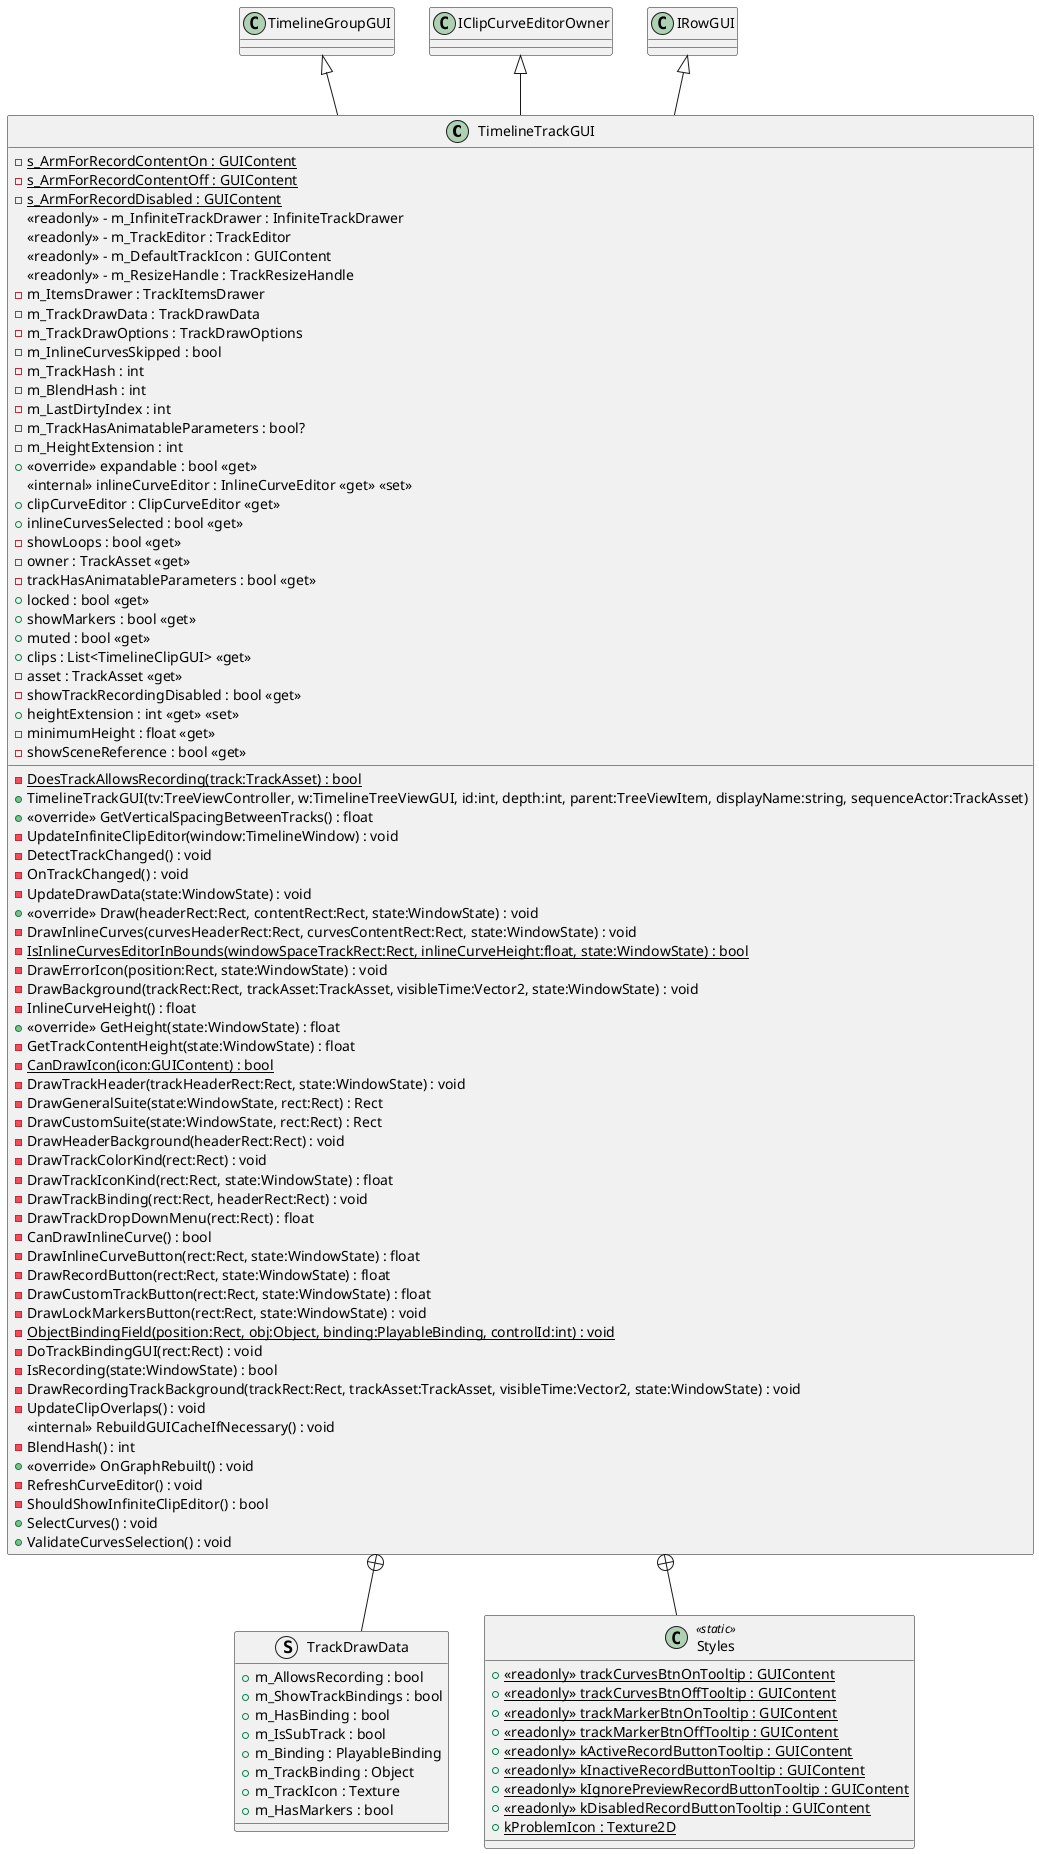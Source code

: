 @startuml
class TimelineTrackGUI {
    {static} - s_ArmForRecordContentOn : GUIContent
    {static} - s_ArmForRecordContentOff : GUIContent
    {static} - s_ArmForRecordDisabled : GUIContent
    <<readonly>> - m_InfiniteTrackDrawer : InfiniteTrackDrawer
    <<readonly>> - m_TrackEditor : TrackEditor
    <<readonly>> - m_DefaultTrackIcon : GUIContent
    <<readonly>> - m_ResizeHandle : TrackResizeHandle
    - m_ItemsDrawer : TrackItemsDrawer
    - m_TrackDrawData : TrackDrawData
    - m_TrackDrawOptions : TrackDrawOptions
    - m_InlineCurvesSkipped : bool
    - m_TrackHash : int
    - m_BlendHash : int
    - m_LastDirtyIndex : int
    - m_TrackHasAnimatableParameters : bool?
    - m_HeightExtension : int
    + <<override>> expandable : bool <<get>>
    <<internal>> inlineCurveEditor : InlineCurveEditor <<get>> <<set>>
    + clipCurveEditor : ClipCurveEditor <<get>>
    + inlineCurvesSelected : bool <<get>>
    - showLoops : bool <<get>>
    - owner : TrackAsset <<get>>
    {static} - DoesTrackAllowsRecording(track:TrackAsset) : bool
    - trackHasAnimatableParameters : bool <<get>>
    + locked : bool <<get>>
    + showMarkers : bool <<get>>
    + muted : bool <<get>>
    + clips : List<TimelineClipGUI> <<get>>
    - asset : TrackAsset <<get>>
    - showTrackRecordingDisabled : bool <<get>>
    + heightExtension : int <<get>> <<set>>
    - minimumHeight : float <<get>>
    + TimelineTrackGUI(tv:TreeViewController, w:TimelineTreeViewGUI, id:int, depth:int, parent:TreeViewItem, displayName:string, sequenceActor:TrackAsset)
    + <<override>> GetVerticalSpacingBetweenTracks() : float
    - UpdateInfiniteClipEditor(window:TimelineWindow) : void
    - DetectTrackChanged() : void
    - OnTrackChanged() : void
    - UpdateDrawData(state:WindowState) : void
    + <<override>> Draw(headerRect:Rect, contentRect:Rect, state:WindowState) : void
    - DrawInlineCurves(curvesHeaderRect:Rect, curvesContentRect:Rect, state:WindowState) : void
    {static} - IsInlineCurvesEditorInBounds(windowSpaceTrackRect:Rect, inlineCurveHeight:float, state:WindowState) : bool
    - DrawErrorIcon(position:Rect, state:WindowState) : void
    - DrawBackground(trackRect:Rect, trackAsset:TrackAsset, visibleTime:Vector2, state:WindowState) : void
    - InlineCurveHeight() : float
    + <<override>> GetHeight(state:WindowState) : float
    - GetTrackContentHeight(state:WindowState) : float
    {static} - CanDrawIcon(icon:GUIContent) : bool
    - showSceneReference : bool <<get>>
    - DrawTrackHeader(trackHeaderRect:Rect, state:WindowState) : void
    - DrawGeneralSuite(state:WindowState, rect:Rect) : Rect
    - DrawCustomSuite(state:WindowState, rect:Rect) : Rect
    - DrawHeaderBackground(headerRect:Rect) : void
    - DrawTrackColorKind(rect:Rect) : void
    - DrawTrackIconKind(rect:Rect, state:WindowState) : float
    - DrawTrackBinding(rect:Rect, headerRect:Rect) : void
    - DrawTrackDropDownMenu(rect:Rect) : float
    - CanDrawInlineCurve() : bool
    - DrawInlineCurveButton(rect:Rect, state:WindowState) : float
    - DrawRecordButton(rect:Rect, state:WindowState) : float
    - DrawCustomTrackButton(rect:Rect, state:WindowState) : float
    - DrawLockMarkersButton(rect:Rect, state:WindowState) : void
    {static} - ObjectBindingField(position:Rect, obj:Object, binding:PlayableBinding, controlId:int) : void
    - DoTrackBindingGUI(rect:Rect) : void
    - IsRecording(state:WindowState) : bool
    - DrawRecordingTrackBackground(trackRect:Rect, trackAsset:TrackAsset, visibleTime:Vector2, state:WindowState) : void
    - UpdateClipOverlaps() : void
    <<internal>> RebuildGUICacheIfNecessary() : void
    - BlendHash() : int
    + <<override>> OnGraphRebuilt() : void
    - RefreshCurveEditor() : void
    - ShouldShowInfiniteClipEditor() : bool
    + SelectCurves() : void
    + ValidateCurvesSelection() : void
}
struct TrackDrawData {
    + m_AllowsRecording : bool
    + m_ShowTrackBindings : bool
    + m_HasBinding : bool
    + m_IsSubTrack : bool
    + m_Binding : PlayableBinding
    + m_TrackBinding : Object
    + m_TrackIcon : Texture
    + m_HasMarkers : bool
}
class Styles <<static>> {
    + {static} <<readonly>> trackCurvesBtnOnTooltip : GUIContent
    + {static} <<readonly>> trackCurvesBtnOffTooltip : GUIContent
    + {static} <<readonly>> trackMarkerBtnOnTooltip : GUIContent
    + {static} <<readonly>> trackMarkerBtnOffTooltip : GUIContent
    + {static} <<readonly>> kActiveRecordButtonTooltip : GUIContent
    + {static} <<readonly>> kInactiveRecordButtonTooltip : GUIContent
    + {static} <<readonly>> kIgnorePreviewRecordButtonTooltip : GUIContent
    + {static} <<readonly>> kDisabledRecordButtonTooltip : GUIContent
    + {static} kProblemIcon : Texture2D
}
TimelineGroupGUI <|-- TimelineTrackGUI
IClipCurveEditorOwner <|-- TimelineTrackGUI
IRowGUI <|-- TimelineTrackGUI
TimelineTrackGUI +-- TrackDrawData
TimelineTrackGUI +-- Styles
@enduml
